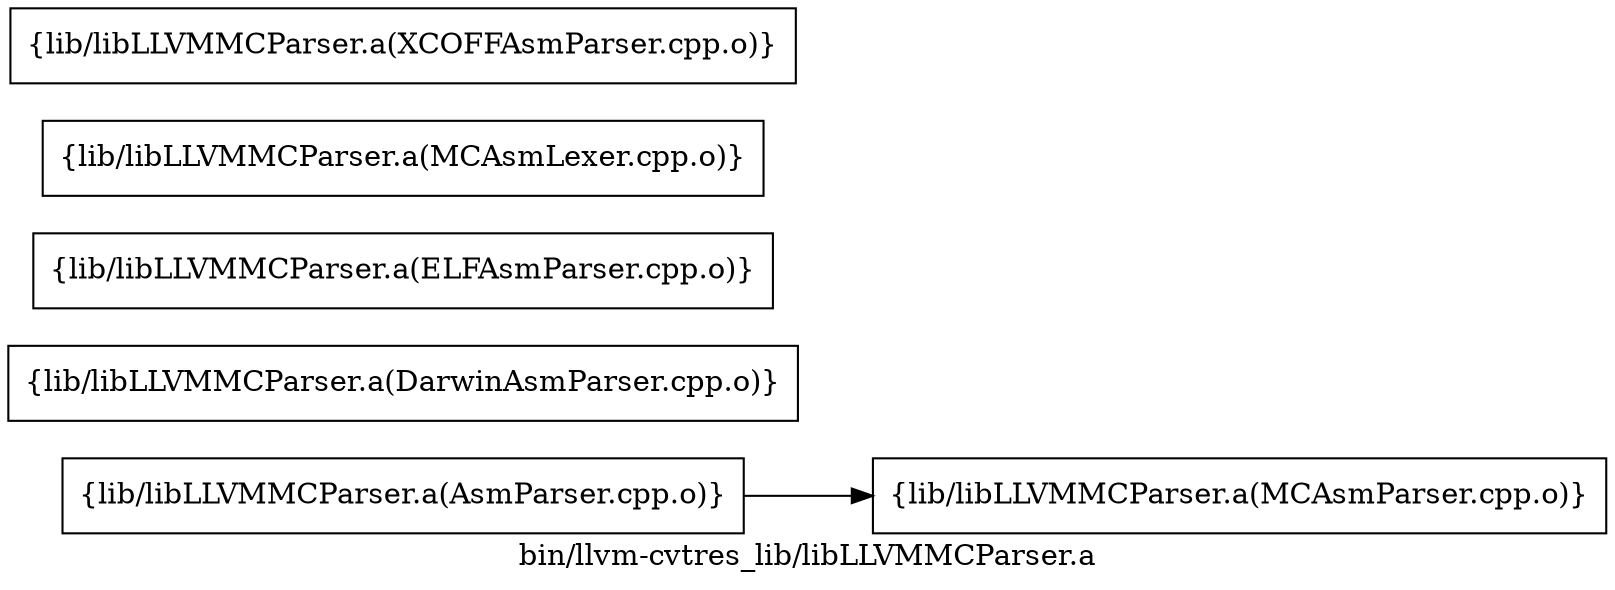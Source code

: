 digraph "bin/llvm-cvtres_lib/libLLVMMCParser.a" {
	label="bin/llvm-cvtres_lib/libLLVMMCParser.a";
	rankdir=LR;
	{ rank=same; Node0x561afc0872c8;  }

	Node0x561afc0872c8 [shape=record,shape=box,group=0,label="{lib/libLLVMMCParser.a(AsmParser.cpp.o)}"];
	Node0x561afc0872c8 -> Node0x561afc07f988;
	Node0x561afc07f988 [shape=record,shape=box,group=0,label="{lib/libLLVMMCParser.a(MCAsmParser.cpp.o)}"];
	Node0x561afc080f68 [shape=record,shape=box,group=0,label="{lib/libLLVMMCParser.a(DarwinAsmParser.cpp.o)}"];
	Node0x561afc07f438 [shape=record,shape=box,group=0,label="{lib/libLLVMMCParser.a(ELFAsmParser.cpp.o)}"];
	Node0x561afc07ecb8 [shape=record,shape=box,group=0,label="{lib/libLLVMMCParser.a(MCAsmLexer.cpp.o)}"];
	Node0x561afc080ce8 [shape=record,shape=box,group=0,label="{lib/libLLVMMCParser.a(XCOFFAsmParser.cpp.o)}"];
}
